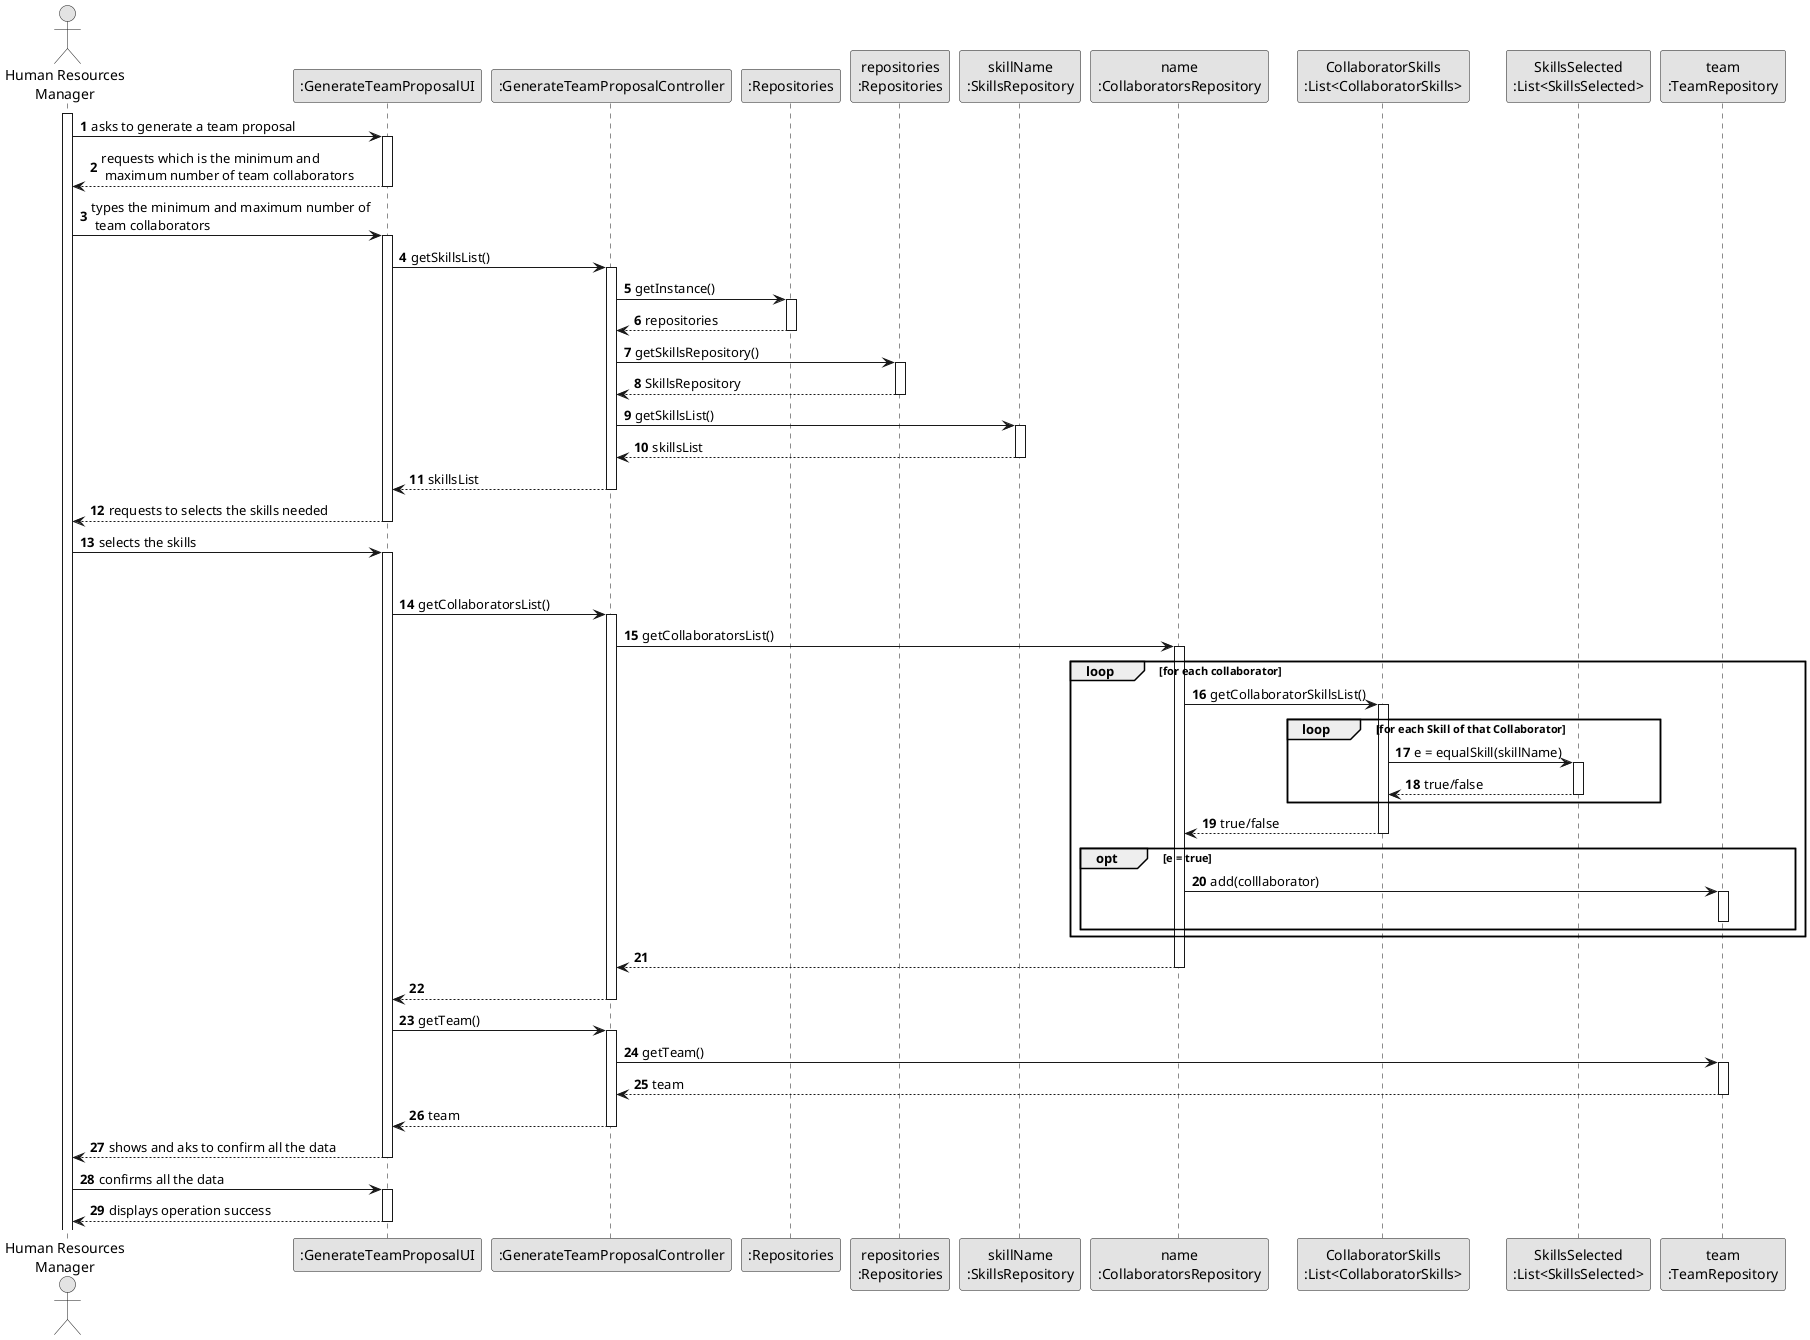 @startuml
skinparam monochrome true
skinparam packageStyle rectangle
skinparam shadowing false

actor "Human Resources\nManager" as HRM
participant ":GenerateTeamProposalUI" as UI
participant ":GenerateTeamProposalController" as CTRL
participant ":Repositories" as RepositorySingleton
participant "repositories\n:Repositories" as PLAT
participant "skillName\n:SkillsRepository" as SkillsRepository
participant "name\n:CollaboratorsRepository" as CollaboratorsRepository
participant "CollaboratorSkills\n:List<CollaboratorSkills>" as CollaboratorSkills
participant "SkillsSelected\n:List<SkillsSelected>" as ListOfSkillsSelected
participant "team\n:TeamRepository" as TeamRepository

autonumber 1

activate HRM

HRM -> UI : asks to generate a team proposal
    activate UI

UI --> HRM : requests which is the minimum and\n maximum number of team collaborators
deactivate UI


HRM -> UI : types the minimum and maximum number of\n team collaborators
    activate UI

UI -> CTRL: getSkillsList()

activate CTRL

    CTRL -> RepositorySingleton : getInstance()
activate RepositorySingleton

RepositorySingleton --> CTRL: repositories
deactivate RepositorySingleton

    CTRL -> PLAT : getSkillsRepository()
activate PLAT

PLAT --> CTRL: SkillsRepository
deactivate PLAT

    CTRL -> SkillsRepository : getSkillsList()
activate SkillsRepository

SkillsRepository --> CTRL : skillsList
deactivate SkillsRepository

CTRL --> UI : skillsList
deactivate CTRL

UI --> HRM : requests to selects the skills needed
deactivate UI

    HRM -> UI : selects the skills
activate UI

deactivate CTRL

UI -> CTRL: getCollaboratorsList()

activate CTRL

    CTRL -> CollaboratorsRepository : getCollaboratorsList()
activate CollaboratorsRepository

    loop for each collaborator
            CollaboratorsRepository -> CollaboratorSkills : getCollaboratorSkillsList()
        activate CollaboratorSkills

            loop for each Skill of that Collaborator
                    CollaboratorSkills -> ListOfSkillsSelected : e = equalSkill(skillName)
                activate ListOfSkillsSelected

                CollaboratorSkills <-- ListOfSkillsSelected : true/false
                deactivate ListOfSkillsSelected
            end
        CollaboratorsRepository <-- CollaboratorSkills : true/false
        deactivate CollaboratorSkills

        opt e = true

            CollaboratorsRepository -> TeamRepository : add(colllaborator)
            activate TeamRepository
            deactivate TeamRepository

        end

        deactivate CollaboratorSkills

    end

CollaboratorsRepository --> CTRL:
deactivate CollaboratorsRepository


CTRL --> UI :
deactivate CTRL

UI -> CTRL: getTeam()

activate CTRL

    CTRL -> TeamRepository : getTeam()
activate TeamRepository

TeamRepository --> CTRL : team
deactivate TeamRepository

CTRL --> UI : team
deactivate CTRL

UI --> HRM : shows and aks to confirm all the data
deactivate UI

HRM -> UI : confirms all the data
activate UI

UI --> HRM : displays operation success
deactivate UI


@enduml

